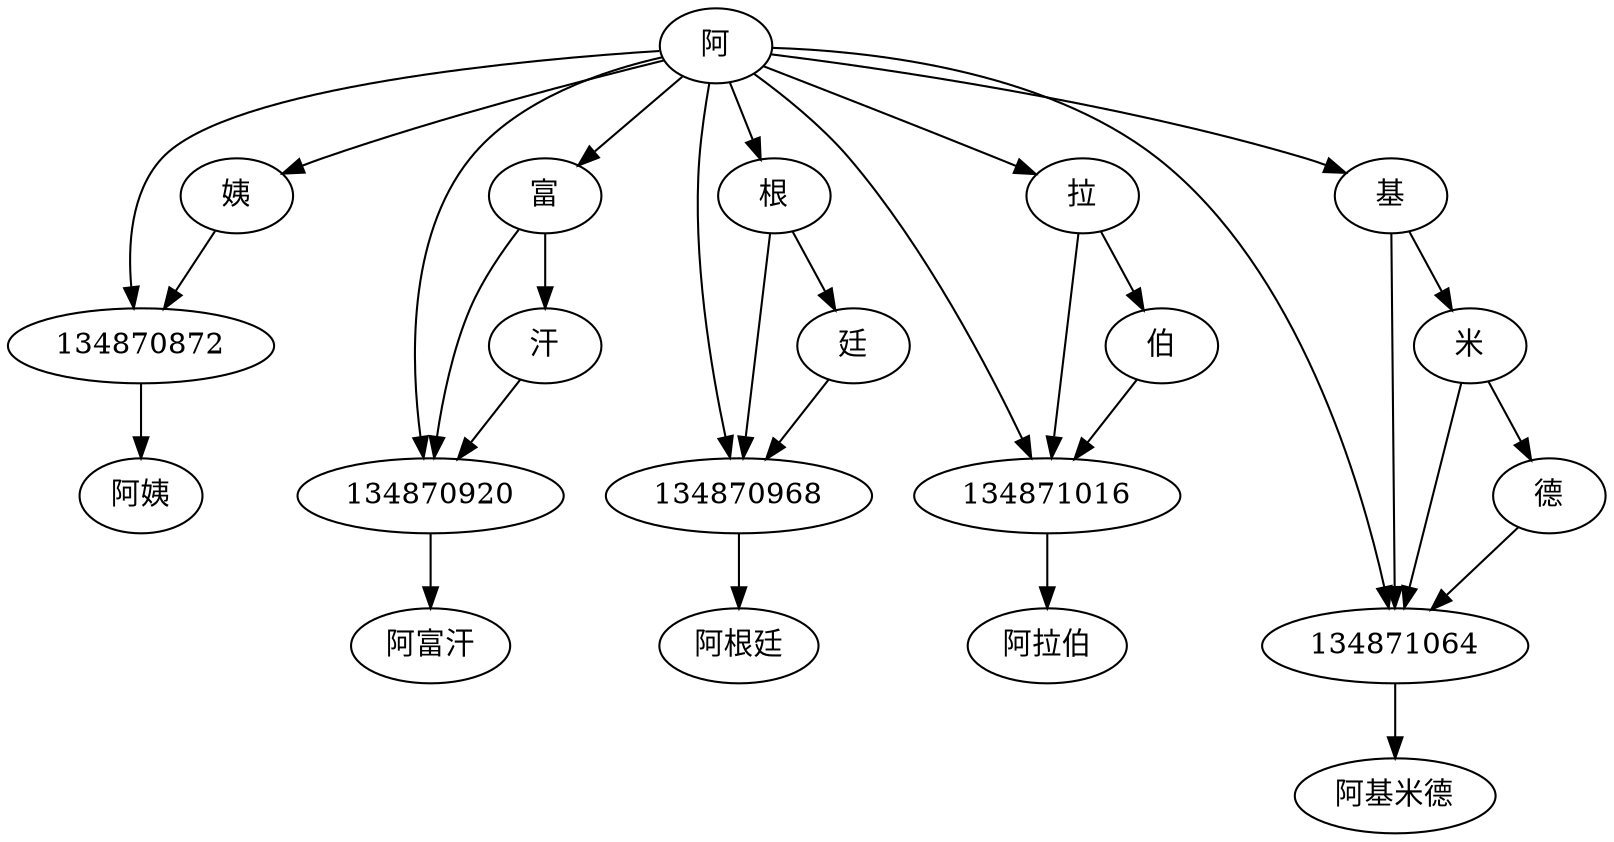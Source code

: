 digraph graphname {

	阿 -> 134870872;
	阿 -> 姨;
	阿 -> 134870920;
	阿 -> 富;
	阿 -> 134870968;
	阿 -> 根;
	阿 -> 134871016;
	阿 -> 拉;
	阿 -> 134871064;
	阿 -> 基;
	伯 -> 134871016;
	德 -> 134871064;
	富 -> 134870920;
	富 -> 汗;
	根 -> 134870968;
	根 -> 廷;
	汗 -> 134870920;
	基 -> 134871064;
	基 -> 米;
	拉 -> 134871016;
	拉 -> 伯;
	米 -> 134871064;
	米 -> 德;
	廷 -> 134870968;
	姨 -> 134870872;
	134870872 ->  阿姨;
	134870920 ->  阿富汗;
	134870968 ->  阿根廷;
	134871016 ->  阿拉伯;
	134871064 ->  阿基米德;

}

